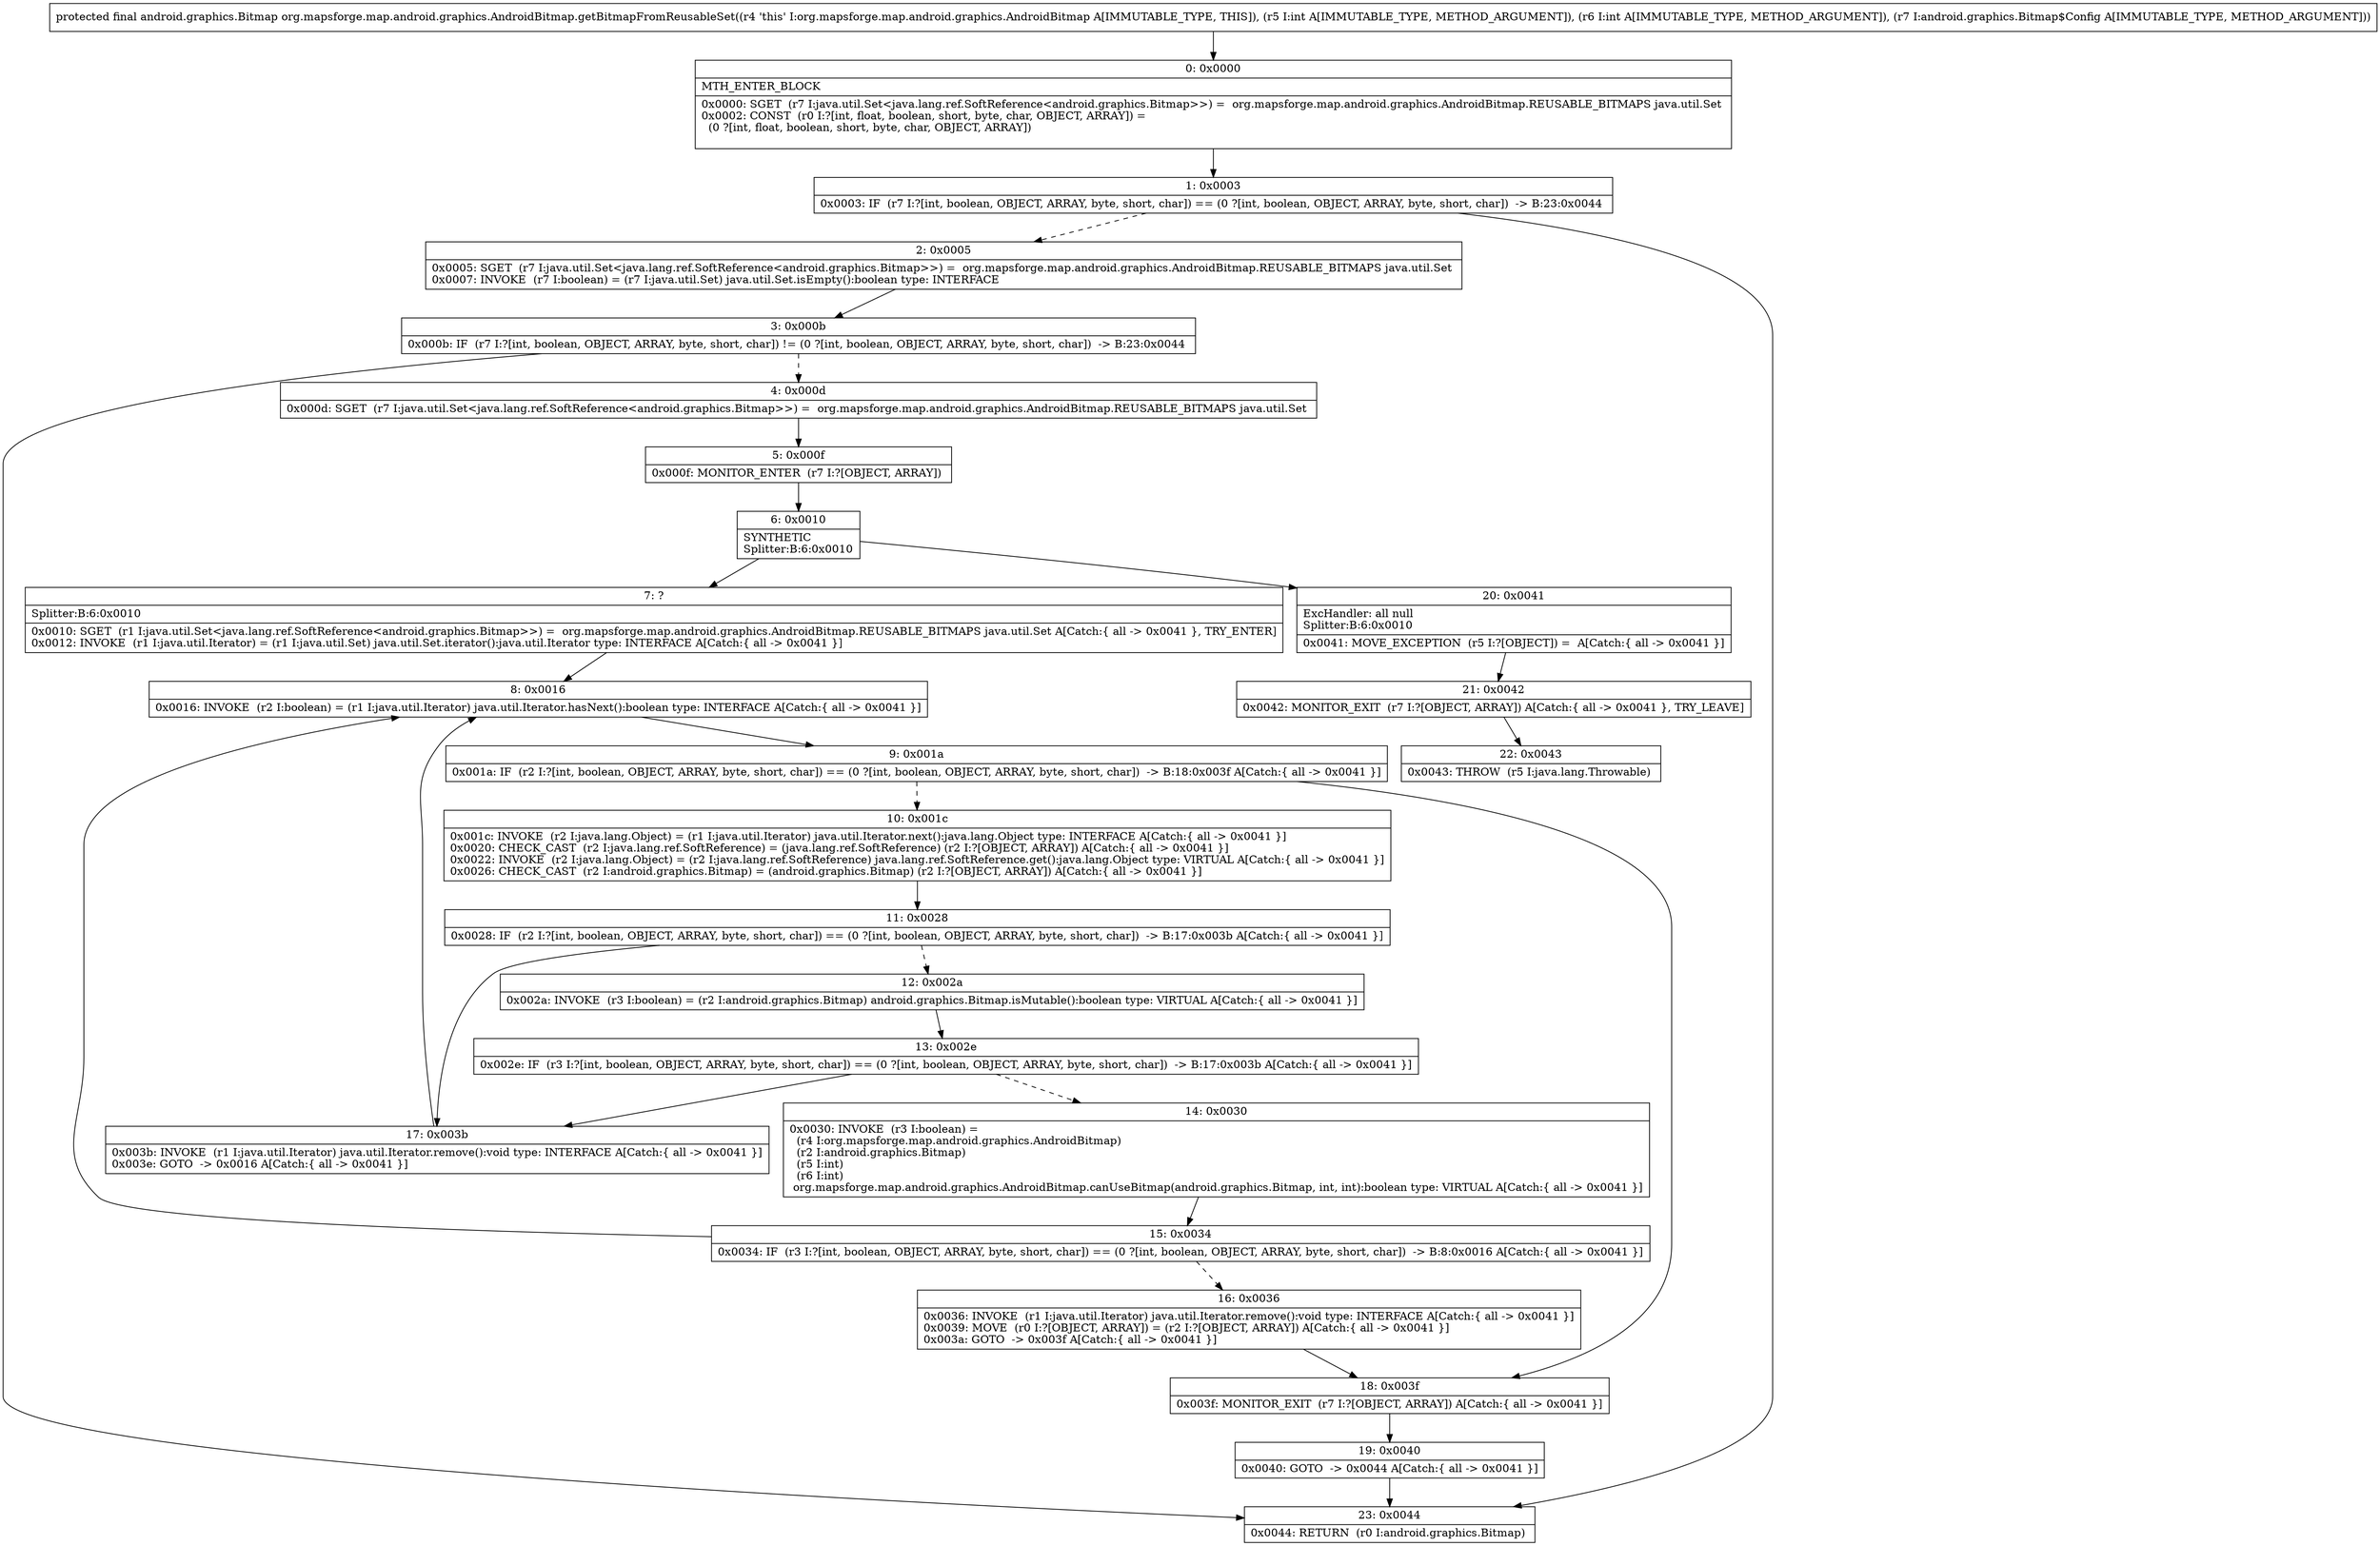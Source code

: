 digraph "CFG fororg.mapsforge.map.android.graphics.AndroidBitmap.getBitmapFromReusableSet(IILandroid\/graphics\/Bitmap$Config;)Landroid\/graphics\/Bitmap;" {
Node_0 [shape=record,label="{0\:\ 0x0000|MTH_ENTER_BLOCK\l|0x0000: SGET  (r7 I:java.util.Set\<java.lang.ref.SoftReference\<android.graphics.Bitmap\>\>) =  org.mapsforge.map.android.graphics.AndroidBitmap.REUSABLE_BITMAPS java.util.Set \l0x0002: CONST  (r0 I:?[int, float, boolean, short, byte, char, OBJECT, ARRAY]) = \l  (0 ?[int, float, boolean, short, byte, char, OBJECT, ARRAY])\l \l}"];
Node_1 [shape=record,label="{1\:\ 0x0003|0x0003: IF  (r7 I:?[int, boolean, OBJECT, ARRAY, byte, short, char]) == (0 ?[int, boolean, OBJECT, ARRAY, byte, short, char])  \-\> B:23:0x0044 \l}"];
Node_2 [shape=record,label="{2\:\ 0x0005|0x0005: SGET  (r7 I:java.util.Set\<java.lang.ref.SoftReference\<android.graphics.Bitmap\>\>) =  org.mapsforge.map.android.graphics.AndroidBitmap.REUSABLE_BITMAPS java.util.Set \l0x0007: INVOKE  (r7 I:boolean) = (r7 I:java.util.Set) java.util.Set.isEmpty():boolean type: INTERFACE \l}"];
Node_3 [shape=record,label="{3\:\ 0x000b|0x000b: IF  (r7 I:?[int, boolean, OBJECT, ARRAY, byte, short, char]) != (0 ?[int, boolean, OBJECT, ARRAY, byte, short, char])  \-\> B:23:0x0044 \l}"];
Node_4 [shape=record,label="{4\:\ 0x000d|0x000d: SGET  (r7 I:java.util.Set\<java.lang.ref.SoftReference\<android.graphics.Bitmap\>\>) =  org.mapsforge.map.android.graphics.AndroidBitmap.REUSABLE_BITMAPS java.util.Set \l}"];
Node_5 [shape=record,label="{5\:\ 0x000f|0x000f: MONITOR_ENTER  (r7 I:?[OBJECT, ARRAY]) \l}"];
Node_6 [shape=record,label="{6\:\ 0x0010|SYNTHETIC\lSplitter:B:6:0x0010\l}"];
Node_7 [shape=record,label="{7\:\ ?|Splitter:B:6:0x0010\l|0x0010: SGET  (r1 I:java.util.Set\<java.lang.ref.SoftReference\<android.graphics.Bitmap\>\>) =  org.mapsforge.map.android.graphics.AndroidBitmap.REUSABLE_BITMAPS java.util.Set A[Catch:\{ all \-\> 0x0041 \}, TRY_ENTER]\l0x0012: INVOKE  (r1 I:java.util.Iterator) = (r1 I:java.util.Set) java.util.Set.iterator():java.util.Iterator type: INTERFACE A[Catch:\{ all \-\> 0x0041 \}]\l}"];
Node_8 [shape=record,label="{8\:\ 0x0016|0x0016: INVOKE  (r2 I:boolean) = (r1 I:java.util.Iterator) java.util.Iterator.hasNext():boolean type: INTERFACE A[Catch:\{ all \-\> 0x0041 \}]\l}"];
Node_9 [shape=record,label="{9\:\ 0x001a|0x001a: IF  (r2 I:?[int, boolean, OBJECT, ARRAY, byte, short, char]) == (0 ?[int, boolean, OBJECT, ARRAY, byte, short, char])  \-\> B:18:0x003f A[Catch:\{ all \-\> 0x0041 \}]\l}"];
Node_10 [shape=record,label="{10\:\ 0x001c|0x001c: INVOKE  (r2 I:java.lang.Object) = (r1 I:java.util.Iterator) java.util.Iterator.next():java.lang.Object type: INTERFACE A[Catch:\{ all \-\> 0x0041 \}]\l0x0020: CHECK_CAST  (r2 I:java.lang.ref.SoftReference) = (java.lang.ref.SoftReference) (r2 I:?[OBJECT, ARRAY]) A[Catch:\{ all \-\> 0x0041 \}]\l0x0022: INVOKE  (r2 I:java.lang.Object) = (r2 I:java.lang.ref.SoftReference) java.lang.ref.SoftReference.get():java.lang.Object type: VIRTUAL A[Catch:\{ all \-\> 0x0041 \}]\l0x0026: CHECK_CAST  (r2 I:android.graphics.Bitmap) = (android.graphics.Bitmap) (r2 I:?[OBJECT, ARRAY]) A[Catch:\{ all \-\> 0x0041 \}]\l}"];
Node_11 [shape=record,label="{11\:\ 0x0028|0x0028: IF  (r2 I:?[int, boolean, OBJECT, ARRAY, byte, short, char]) == (0 ?[int, boolean, OBJECT, ARRAY, byte, short, char])  \-\> B:17:0x003b A[Catch:\{ all \-\> 0x0041 \}]\l}"];
Node_12 [shape=record,label="{12\:\ 0x002a|0x002a: INVOKE  (r3 I:boolean) = (r2 I:android.graphics.Bitmap) android.graphics.Bitmap.isMutable():boolean type: VIRTUAL A[Catch:\{ all \-\> 0x0041 \}]\l}"];
Node_13 [shape=record,label="{13\:\ 0x002e|0x002e: IF  (r3 I:?[int, boolean, OBJECT, ARRAY, byte, short, char]) == (0 ?[int, boolean, OBJECT, ARRAY, byte, short, char])  \-\> B:17:0x003b A[Catch:\{ all \-\> 0x0041 \}]\l}"];
Node_14 [shape=record,label="{14\:\ 0x0030|0x0030: INVOKE  (r3 I:boolean) = \l  (r4 I:org.mapsforge.map.android.graphics.AndroidBitmap)\l  (r2 I:android.graphics.Bitmap)\l  (r5 I:int)\l  (r6 I:int)\l org.mapsforge.map.android.graphics.AndroidBitmap.canUseBitmap(android.graphics.Bitmap, int, int):boolean type: VIRTUAL A[Catch:\{ all \-\> 0x0041 \}]\l}"];
Node_15 [shape=record,label="{15\:\ 0x0034|0x0034: IF  (r3 I:?[int, boolean, OBJECT, ARRAY, byte, short, char]) == (0 ?[int, boolean, OBJECT, ARRAY, byte, short, char])  \-\> B:8:0x0016 A[Catch:\{ all \-\> 0x0041 \}]\l}"];
Node_16 [shape=record,label="{16\:\ 0x0036|0x0036: INVOKE  (r1 I:java.util.Iterator) java.util.Iterator.remove():void type: INTERFACE A[Catch:\{ all \-\> 0x0041 \}]\l0x0039: MOVE  (r0 I:?[OBJECT, ARRAY]) = (r2 I:?[OBJECT, ARRAY]) A[Catch:\{ all \-\> 0x0041 \}]\l0x003a: GOTO  \-\> 0x003f A[Catch:\{ all \-\> 0x0041 \}]\l}"];
Node_17 [shape=record,label="{17\:\ 0x003b|0x003b: INVOKE  (r1 I:java.util.Iterator) java.util.Iterator.remove():void type: INTERFACE A[Catch:\{ all \-\> 0x0041 \}]\l0x003e: GOTO  \-\> 0x0016 A[Catch:\{ all \-\> 0x0041 \}]\l}"];
Node_18 [shape=record,label="{18\:\ 0x003f|0x003f: MONITOR_EXIT  (r7 I:?[OBJECT, ARRAY]) A[Catch:\{ all \-\> 0x0041 \}]\l}"];
Node_19 [shape=record,label="{19\:\ 0x0040|0x0040: GOTO  \-\> 0x0044 A[Catch:\{ all \-\> 0x0041 \}]\l}"];
Node_20 [shape=record,label="{20\:\ 0x0041|ExcHandler: all null\lSplitter:B:6:0x0010\l|0x0041: MOVE_EXCEPTION  (r5 I:?[OBJECT]) =  A[Catch:\{ all \-\> 0x0041 \}]\l}"];
Node_21 [shape=record,label="{21\:\ 0x0042|0x0042: MONITOR_EXIT  (r7 I:?[OBJECT, ARRAY]) A[Catch:\{ all \-\> 0x0041 \}, TRY_LEAVE]\l}"];
Node_22 [shape=record,label="{22\:\ 0x0043|0x0043: THROW  (r5 I:java.lang.Throwable) \l}"];
Node_23 [shape=record,label="{23\:\ 0x0044|0x0044: RETURN  (r0 I:android.graphics.Bitmap) \l}"];
MethodNode[shape=record,label="{protected final android.graphics.Bitmap org.mapsforge.map.android.graphics.AndroidBitmap.getBitmapFromReusableSet((r4 'this' I:org.mapsforge.map.android.graphics.AndroidBitmap A[IMMUTABLE_TYPE, THIS]), (r5 I:int A[IMMUTABLE_TYPE, METHOD_ARGUMENT]), (r6 I:int A[IMMUTABLE_TYPE, METHOD_ARGUMENT]), (r7 I:android.graphics.Bitmap$Config A[IMMUTABLE_TYPE, METHOD_ARGUMENT])) }"];
MethodNode -> Node_0;
Node_0 -> Node_1;
Node_1 -> Node_2[style=dashed];
Node_1 -> Node_23;
Node_2 -> Node_3;
Node_3 -> Node_4[style=dashed];
Node_3 -> Node_23;
Node_4 -> Node_5;
Node_5 -> Node_6;
Node_6 -> Node_7;
Node_6 -> Node_20;
Node_7 -> Node_8;
Node_8 -> Node_9;
Node_9 -> Node_10[style=dashed];
Node_9 -> Node_18;
Node_10 -> Node_11;
Node_11 -> Node_12[style=dashed];
Node_11 -> Node_17;
Node_12 -> Node_13;
Node_13 -> Node_14[style=dashed];
Node_13 -> Node_17;
Node_14 -> Node_15;
Node_15 -> Node_8;
Node_15 -> Node_16[style=dashed];
Node_16 -> Node_18;
Node_17 -> Node_8;
Node_18 -> Node_19;
Node_19 -> Node_23;
Node_20 -> Node_21;
Node_21 -> Node_22;
}

